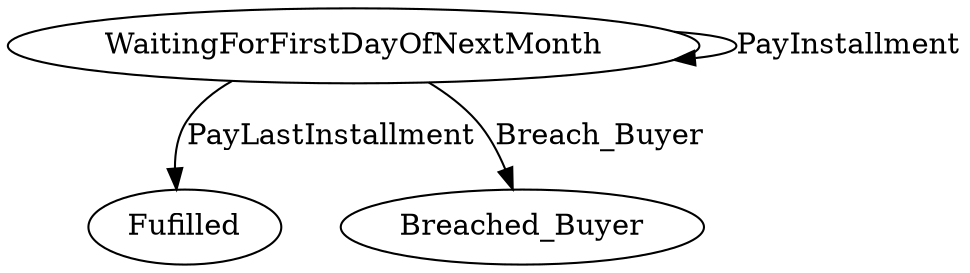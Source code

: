 // THIS IS A GENERATED FILE. DO NOT EDIT.

digraph Instalment_Sale_Hvitved {    
    Fulfilled[label=Fufilled];
    WaitingForFirstDayOfNextMonth[label=WaitingForFirstDayOfNextMonth]
        
    
         
    
    
    
    
    WaitingForFirstDayOfNextMonth -> Fulfilled [label=PayLastInstallment];
	WaitingForFirstDayOfNextMonth -> Breached_Buyer [label=Breach_Buyer];
	     
    
    WaitingForFirstDayOfNextMonth -> WaitingForFirstDayOfNextMonth [label=PayInstallment];
	   
}